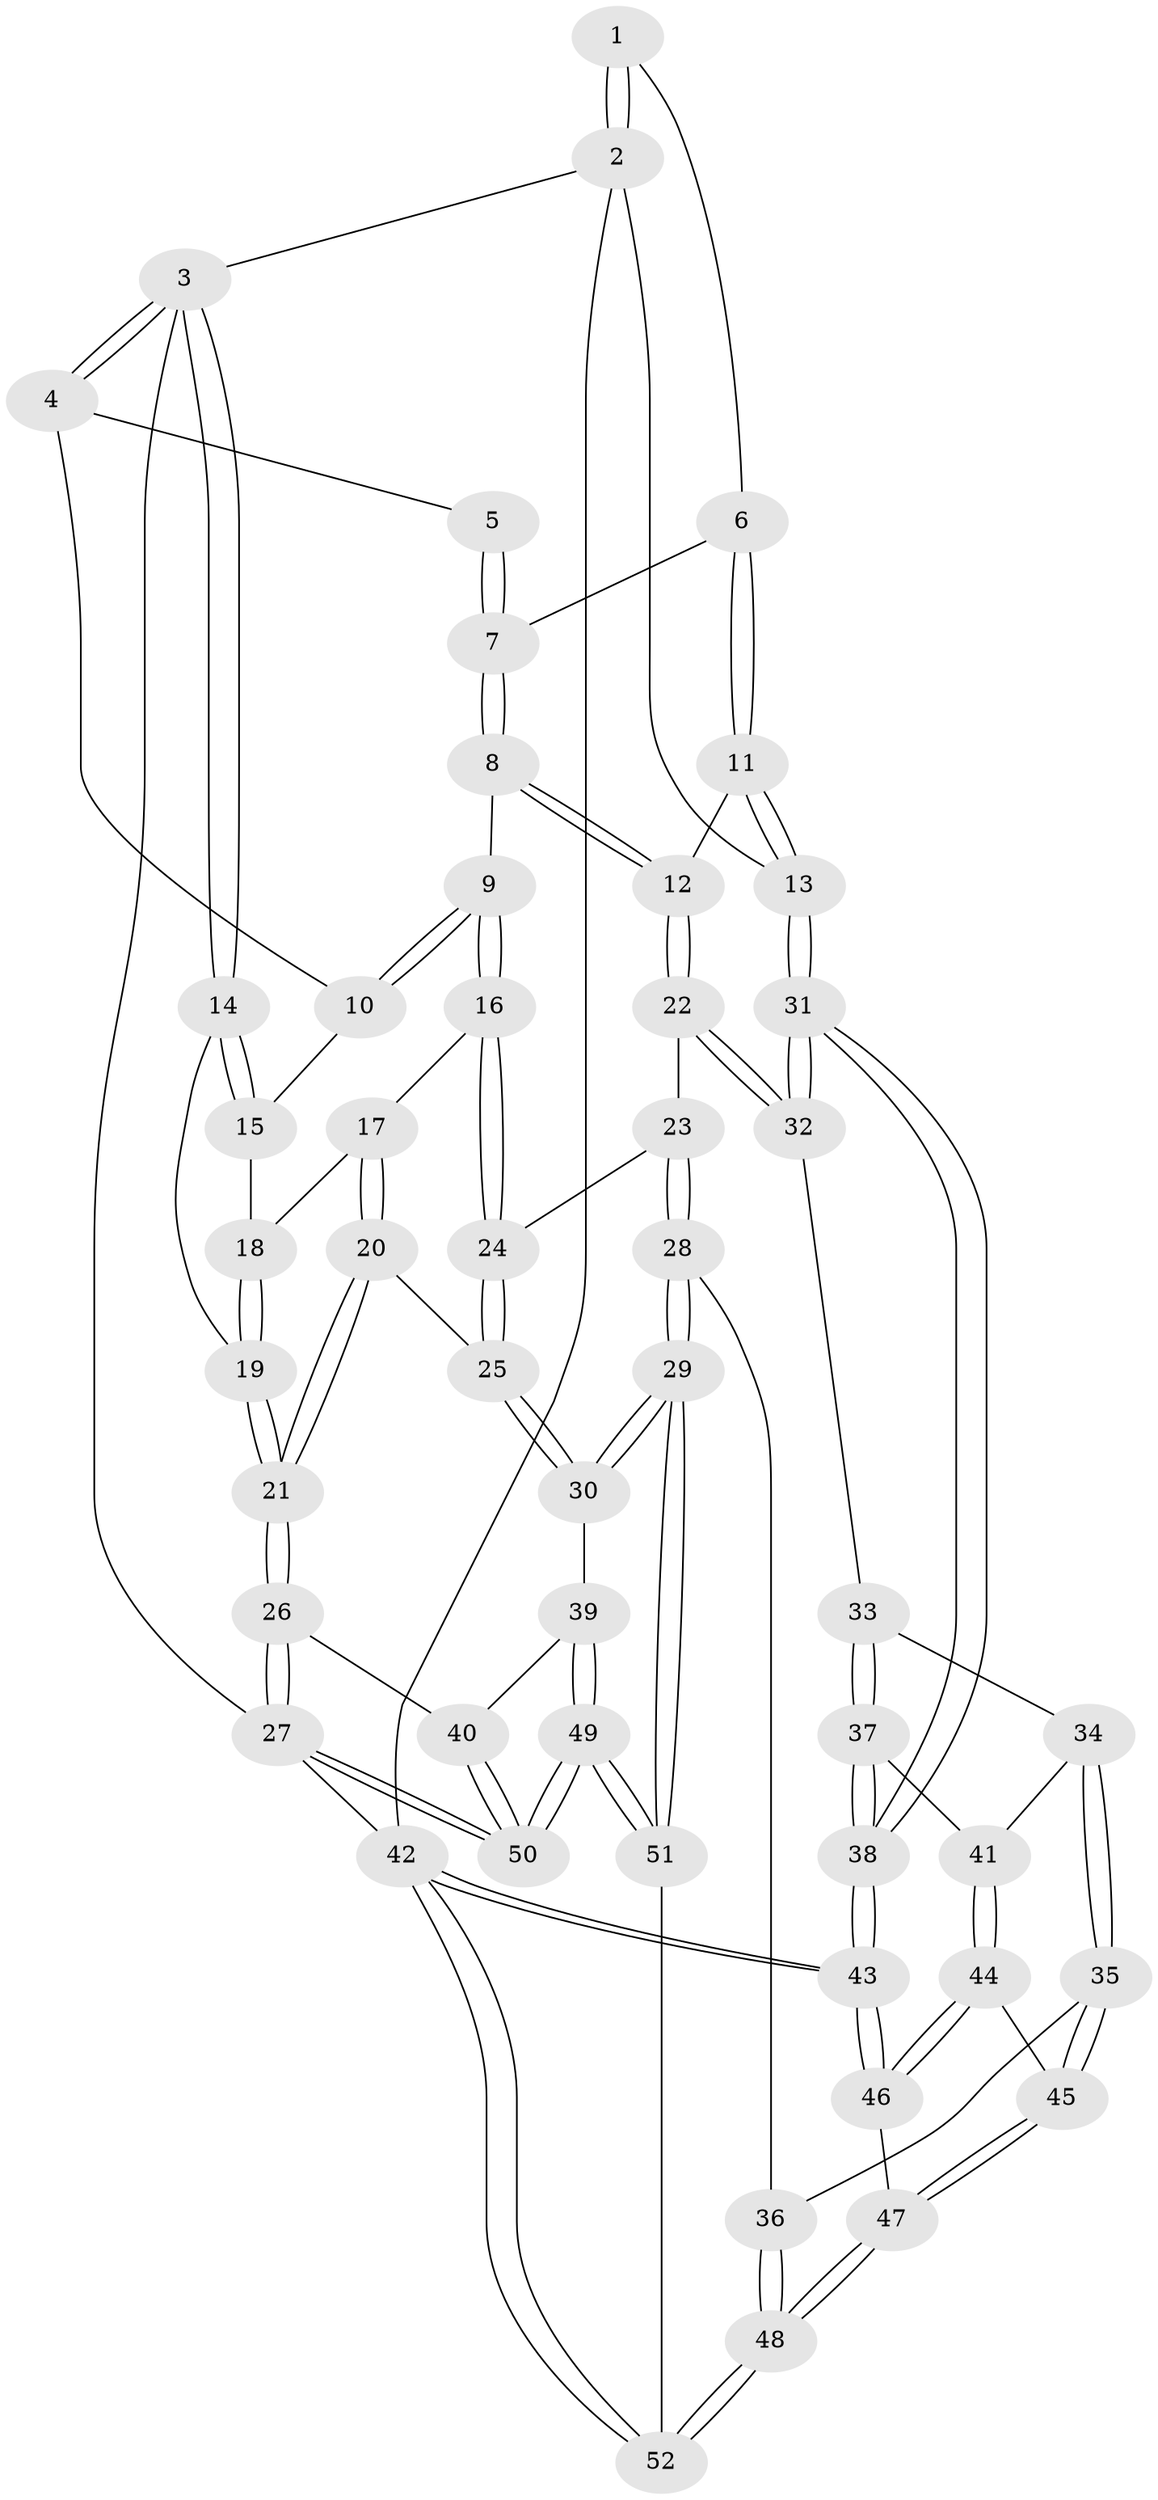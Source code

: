 // Generated by graph-tools (version 1.1) at 2025/50/03/09/25 03:50:59]
// undirected, 52 vertices, 127 edges
graph export_dot {
graph [start="1"]
  node [color=gray90,style=filled];
  1 [pos="+0.897907493793242+0"];
  2 [pos="+1+0"];
  3 [pos="+0+0"];
  4 [pos="+0.30537642831486866+0"];
  5 [pos="+0.5682395954690033+0"];
  6 [pos="+0.8157030643180251+0.0515111912893712"];
  7 [pos="+0.6199434013021917+0.08047894773444467"];
  8 [pos="+0.5272804262876543+0.26246145934748877"];
  9 [pos="+0.44534864641426214+0.2602134141552546"];
  10 [pos="+0.3037818979082082+0"];
  11 [pos="+0.8572660357079303+0.2557684316400949"];
  12 [pos="+0.7259296747445366+0.3612920328625908"];
  13 [pos="+1+0.2536316766791134"];
  14 [pos="+0+0"];
  15 [pos="+0.14228005385444442+0.11654442821703528"];
  16 [pos="+0.41672382704875377+0.2902175722084817"];
  17 [pos="+0.13558177084707804+0.28438468990934607"];
  18 [pos="+0.09091580391784332+0.24624227859085418"];
  19 [pos="+0+0.2729435599636651"];
  20 [pos="+0.13645663367428285+0.5179651143091477"];
  21 [pos="+0+0.6613091601991757"];
  22 [pos="+0.7275273871340675+0.3752466542572587"];
  23 [pos="+0.5097838662907496+0.5278846927217767"];
  24 [pos="+0.37731338174081436+0.40597872358588644"];
  25 [pos="+0.30420336197870773+0.517977820310526"];
  26 [pos="+0+0.6625617823822005"];
  27 [pos="+0+1"];
  28 [pos="+0.5361334989665593+0.6825578844075081"];
  29 [pos="+0.48918815876819377+0.7165090901442546"];
  30 [pos="+0.36843957056851395+0.6637782239625514"];
  31 [pos="+1+0.5186644438380054"];
  32 [pos="+0.7294293252287647+0.38321918001787064"];
  33 [pos="+0.7346563320815187+0.40930943149481086"];
  34 [pos="+0.7282734525232183+0.5548983371290163"];
  35 [pos="+0.6597186505109368+0.6377151451282201"];
  36 [pos="+0.6554257743878174+0.6412415134871078"];
  37 [pos="+1+0.5750893100374577"];
  38 [pos="+1+0.5558053773354215"];
  39 [pos="+0.3180613914916397+0.7061177257904813"];
  40 [pos="+0.28708636239794677+0.7159200518744112"];
  41 [pos="+0.8909087325256729+0.6643770531582649"];
  42 [pos="+1+1"];
  43 [pos="+1+1"];
  44 [pos="+0.8879352552118563+0.7081688576235571"];
  45 [pos="+0.8166654427463629+0.791252262018843"];
  46 [pos="+1+0.8881968533873097"];
  47 [pos="+0.7838490228010193+0.8864919500152455"];
  48 [pos="+0.7377598854489363+0.9197565794071958"];
  49 [pos="+0.2579634080524084+1"];
  50 [pos="+0+1"];
  51 [pos="+0.5239069295823378+1"];
  52 [pos="+0.6015997896665609+1"];
  1 -- 2;
  1 -- 2;
  1 -- 6;
  2 -- 3;
  2 -- 13;
  2 -- 42;
  3 -- 4;
  3 -- 4;
  3 -- 14;
  3 -- 14;
  3 -- 27;
  4 -- 5;
  4 -- 10;
  5 -- 7;
  5 -- 7;
  6 -- 7;
  6 -- 11;
  6 -- 11;
  7 -- 8;
  7 -- 8;
  8 -- 9;
  8 -- 12;
  8 -- 12;
  9 -- 10;
  9 -- 10;
  9 -- 16;
  9 -- 16;
  10 -- 15;
  11 -- 12;
  11 -- 13;
  11 -- 13;
  12 -- 22;
  12 -- 22;
  13 -- 31;
  13 -- 31;
  14 -- 15;
  14 -- 15;
  14 -- 19;
  15 -- 18;
  16 -- 17;
  16 -- 24;
  16 -- 24;
  17 -- 18;
  17 -- 20;
  17 -- 20;
  18 -- 19;
  18 -- 19;
  19 -- 21;
  19 -- 21;
  20 -- 21;
  20 -- 21;
  20 -- 25;
  21 -- 26;
  21 -- 26;
  22 -- 23;
  22 -- 32;
  22 -- 32;
  23 -- 24;
  23 -- 28;
  23 -- 28;
  24 -- 25;
  24 -- 25;
  25 -- 30;
  25 -- 30;
  26 -- 27;
  26 -- 27;
  26 -- 40;
  27 -- 50;
  27 -- 50;
  27 -- 42;
  28 -- 29;
  28 -- 29;
  28 -- 36;
  29 -- 30;
  29 -- 30;
  29 -- 51;
  29 -- 51;
  30 -- 39;
  31 -- 32;
  31 -- 32;
  31 -- 38;
  31 -- 38;
  32 -- 33;
  33 -- 34;
  33 -- 37;
  33 -- 37;
  34 -- 35;
  34 -- 35;
  34 -- 41;
  35 -- 36;
  35 -- 45;
  35 -- 45;
  36 -- 48;
  36 -- 48;
  37 -- 38;
  37 -- 38;
  37 -- 41;
  38 -- 43;
  38 -- 43;
  39 -- 40;
  39 -- 49;
  39 -- 49;
  40 -- 50;
  40 -- 50;
  41 -- 44;
  41 -- 44;
  42 -- 43;
  42 -- 43;
  42 -- 52;
  42 -- 52;
  43 -- 46;
  43 -- 46;
  44 -- 45;
  44 -- 46;
  44 -- 46;
  45 -- 47;
  45 -- 47;
  46 -- 47;
  47 -- 48;
  47 -- 48;
  48 -- 52;
  48 -- 52;
  49 -- 50;
  49 -- 50;
  49 -- 51;
  49 -- 51;
  51 -- 52;
}
